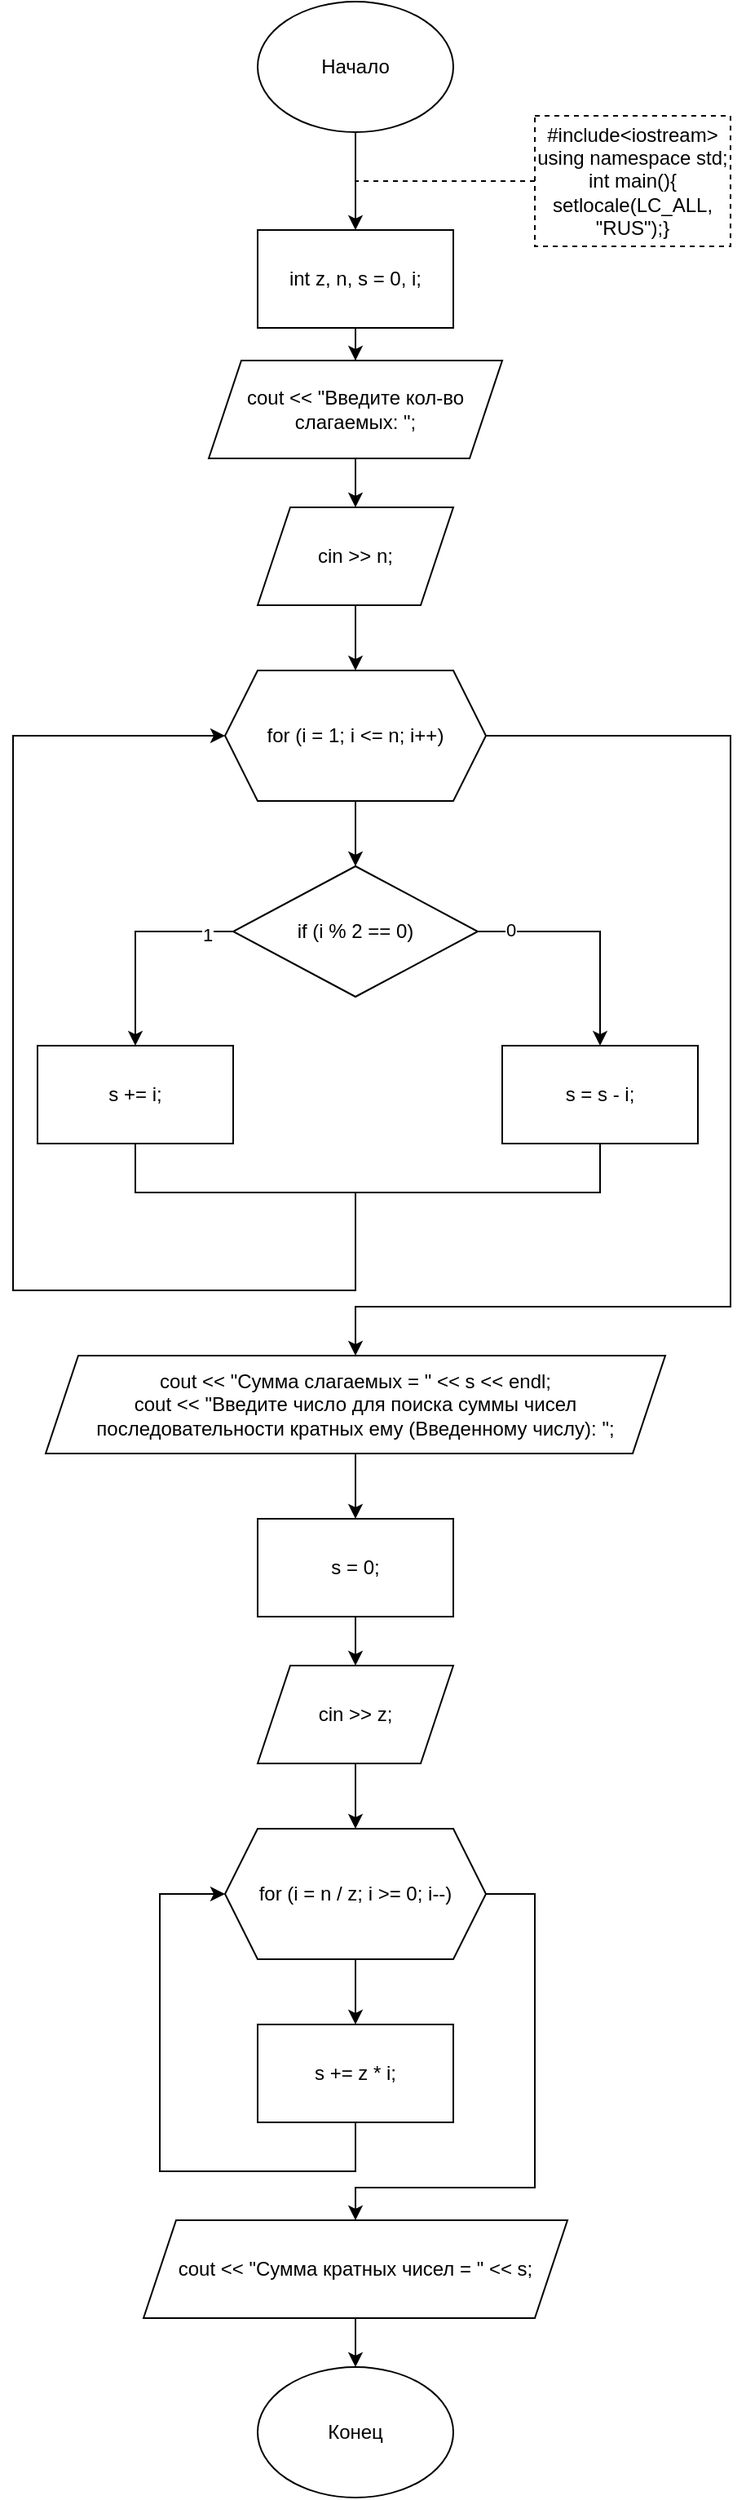 <mxfile version="15.7.3" type="device"><diagram id="5TKxIRuGHq3bc83nRnI4" name="Страница 1"><mxGraphModel dx="1102" dy="905" grid="1" gridSize="10" guides="1" tooltips="1" connect="1" arrows="1" fold="1" page="1" pageScale="1" pageWidth="1654" pageHeight="2336" math="0" shadow="0"><root><mxCell id="0"/><mxCell id="1" parent="0"/><mxCell id="t9EGhqPJYLo8Enr4UjoV-1" value="" style="edgeStyle=orthogonalEdgeStyle;rounded=0;orthogonalLoop=1;jettySize=auto;html=1;" edge="1" parent="1" source="t9EGhqPJYLo8Enr4UjoV-2" target="t9EGhqPJYLo8Enr4UjoV-4"><mxGeometry relative="1" as="geometry"/></mxCell><mxCell id="t9EGhqPJYLo8Enr4UjoV-2" value="Начало" style="ellipse;whiteSpace=wrap;html=1;" vertex="1" parent="1"><mxGeometry x="350" y="70" width="120" height="80" as="geometry"/></mxCell><mxCell id="t9EGhqPJYLo8Enr4UjoV-3" value="" style="edgeStyle=orthogonalEdgeStyle;rounded=0;orthogonalLoop=1;jettySize=auto;html=1;" edge="1" parent="1" source="t9EGhqPJYLo8Enr4UjoV-4" target="t9EGhqPJYLo8Enr4UjoV-8"><mxGeometry relative="1" as="geometry"/></mxCell><mxCell id="t9EGhqPJYLo8Enr4UjoV-4" value="&lt;span&gt;&#9;&lt;/span&gt;int z, n, s = 0, i;" style="rounded=0;whiteSpace=wrap;html=1;" vertex="1" parent="1"><mxGeometry x="350" y="210" width="120" height="60" as="geometry"/></mxCell><mxCell id="t9EGhqPJYLo8Enr4UjoV-5" value="&lt;div&gt;#include&amp;lt;iostream&amp;gt;&lt;/div&gt;&lt;div&gt;using namespace std;&lt;/div&gt;&lt;div&gt;int main(){&lt;/div&gt;&lt;span&gt;&#9;&lt;/span&gt;setlocale(LC_ALL, &quot;RUS&quot;);}" style="rounded=0;whiteSpace=wrap;html=1;dashed=1;" vertex="1" parent="1"><mxGeometry x="520" y="140" width="120" height="80" as="geometry"/></mxCell><mxCell id="t9EGhqPJYLo8Enr4UjoV-6" value="" style="endArrow=none;dashed=1;html=1;rounded=0;exitX=0;exitY=0.5;exitDx=0;exitDy=0;" edge="1" parent="1" source="t9EGhqPJYLo8Enr4UjoV-5"><mxGeometry width="50" height="50" relative="1" as="geometry"><mxPoint x="400" y="500" as="sourcePoint"/><mxPoint x="410" y="180" as="targetPoint"/></mxGeometry></mxCell><mxCell id="t9EGhqPJYLo8Enr4UjoV-26" value="" style="edgeStyle=orthogonalEdgeStyle;rounded=0;orthogonalLoop=1;jettySize=auto;html=1;" edge="1" parent="1" source="t9EGhqPJYLo8Enr4UjoV-8" target="t9EGhqPJYLo8Enr4UjoV-25"><mxGeometry relative="1" as="geometry"/></mxCell><mxCell id="t9EGhqPJYLo8Enr4UjoV-8" value="&lt;span&gt;&#9;&lt;/span&gt;cout &amp;lt;&amp;lt; &quot;Введите кол-во слагаемых: &quot;;" style="shape=parallelogram;perimeter=parallelogramPerimeter;whiteSpace=wrap;html=1;fixedSize=1;" vertex="1" parent="1"><mxGeometry x="320" y="290" width="180" height="60" as="geometry"/></mxCell><mxCell id="t9EGhqPJYLo8Enr4UjoV-24" value="Конец" style="ellipse;whiteSpace=wrap;html=1;" vertex="1" parent="1"><mxGeometry x="350" y="1520" width="120" height="80" as="geometry"/></mxCell><mxCell id="t9EGhqPJYLo8Enr4UjoV-32" value="" style="edgeStyle=orthogonalEdgeStyle;rounded=0;orthogonalLoop=1;jettySize=auto;html=1;" edge="1" parent="1" source="t9EGhqPJYLo8Enr4UjoV-25" target="t9EGhqPJYLo8Enr4UjoV-29"><mxGeometry relative="1" as="geometry"/></mxCell><mxCell id="t9EGhqPJYLo8Enr4UjoV-25" value="&lt;span&gt;&#9;&lt;/span&gt;cin &amp;gt;&amp;gt; n;" style="shape=parallelogram;perimeter=parallelogramPerimeter;whiteSpace=wrap;html=1;fixedSize=1;" vertex="1" parent="1"><mxGeometry x="350" y="380" width="120" height="60" as="geometry"/></mxCell><mxCell id="t9EGhqPJYLo8Enr4UjoV-27" value="" style="edgeStyle=orthogonalEdgeStyle;rounded=0;orthogonalLoop=1;jettySize=auto;html=1;" edge="1" parent="1" source="t9EGhqPJYLo8Enr4UjoV-29"><mxGeometry relative="1" as="geometry"><mxPoint x="410" y="600" as="targetPoint"/></mxGeometry></mxCell><mxCell id="t9EGhqPJYLo8Enr4UjoV-48" style="edgeStyle=orthogonalEdgeStyle;rounded=0;orthogonalLoop=1;jettySize=auto;html=1;entryX=0.5;entryY=0;entryDx=0;entryDy=0;" edge="1" parent="1" source="t9EGhqPJYLo8Enr4UjoV-29" target="t9EGhqPJYLo8Enr4UjoV-42"><mxGeometry relative="1" as="geometry"><mxPoint x="880" y="850" as="targetPoint"/><Array as="points"><mxPoint x="640" y="520"/><mxPoint x="640" y="870"/><mxPoint x="410" y="870"/></Array></mxGeometry></mxCell><mxCell id="t9EGhqPJYLo8Enr4UjoV-29" value="&lt;span&gt;&#9;&lt;/span&gt;for (i = 1; i &amp;lt;= n; i++)" style="shape=hexagon;perimeter=hexagonPerimeter2;whiteSpace=wrap;html=1;fixedSize=1;" vertex="1" parent="1"><mxGeometry x="330" y="480" width="160" height="80" as="geometry"/></mxCell><mxCell id="t9EGhqPJYLo8Enr4UjoV-36" value="" style="edgeStyle=orthogonalEdgeStyle;rounded=0;orthogonalLoop=1;jettySize=auto;html=1;exitX=0;exitY=0.5;exitDx=0;exitDy=0;" edge="1" parent="1" source="t9EGhqPJYLo8Enr4UjoV-34" target="t9EGhqPJYLo8Enr4UjoV-35"><mxGeometry relative="1" as="geometry"/></mxCell><mxCell id="t9EGhqPJYLo8Enr4UjoV-39" value="1" style="edgeLabel;html=1;align=center;verticalAlign=middle;resizable=0;points=[];" vertex="1" connectable="0" parent="t9EGhqPJYLo8Enr4UjoV-36"><mxGeometry x="-0.754" y="2" relative="1" as="geometry"><mxPoint as="offset"/></mxGeometry></mxCell><mxCell id="t9EGhqPJYLo8Enr4UjoV-38" value="" style="edgeStyle=orthogonalEdgeStyle;rounded=0;orthogonalLoop=1;jettySize=auto;html=1;" edge="1" parent="1" source="t9EGhqPJYLo8Enr4UjoV-34" target="t9EGhqPJYLo8Enr4UjoV-37"><mxGeometry relative="1" as="geometry"/></mxCell><mxCell id="t9EGhqPJYLo8Enr4UjoV-40" value="0" style="edgeLabel;html=1;align=center;verticalAlign=middle;resizable=0;points=[];" vertex="1" connectable="0" parent="t9EGhqPJYLo8Enr4UjoV-38"><mxGeometry x="-0.724" y="1" relative="1" as="geometry"><mxPoint as="offset"/></mxGeometry></mxCell><mxCell id="t9EGhqPJYLo8Enr4UjoV-34" value="&lt;span&gt;&#9;&#9;&lt;/span&gt;if (i % 2 == 0)" style="rhombus;whiteSpace=wrap;html=1;" vertex="1" parent="1"><mxGeometry x="335" y="600" width="150" height="80" as="geometry"/></mxCell><mxCell id="t9EGhqPJYLo8Enr4UjoV-35" value="&lt;span&gt;&#9;&#9;&#9;&lt;/span&gt;s += i;" style="whiteSpace=wrap;html=1;" vertex="1" parent="1"><mxGeometry x="215" y="710" width="120" height="60" as="geometry"/></mxCell><mxCell id="t9EGhqPJYLo8Enr4UjoV-37" value="&lt;span&gt;&#9;&#9;&#9;&lt;/span&gt;s = s - i;" style="whiteSpace=wrap;html=1;" vertex="1" parent="1"><mxGeometry x="500" y="710" width="120" height="60" as="geometry"/></mxCell><mxCell id="t9EGhqPJYLo8Enr4UjoV-41" value="" style="endArrow=none;html=1;rounded=0;exitX=0.5;exitY=1;exitDx=0;exitDy=0;entryX=0.5;entryY=1;entryDx=0;entryDy=0;" edge="1" parent="1" source="t9EGhqPJYLo8Enr4UjoV-35" target="t9EGhqPJYLo8Enr4UjoV-37"><mxGeometry width="50" height="50" relative="1" as="geometry"><mxPoint x="440" y="710" as="sourcePoint"/><mxPoint x="490" y="660" as="targetPoint"/><Array as="points"><mxPoint x="275" y="800"/><mxPoint x="560" y="800"/></Array></mxGeometry></mxCell><mxCell id="t9EGhqPJYLo8Enr4UjoV-45" value="" style="edgeStyle=orthogonalEdgeStyle;rounded=0;orthogonalLoop=1;jettySize=auto;html=1;" edge="1" parent="1" source="t9EGhqPJYLo8Enr4UjoV-42" target="t9EGhqPJYLo8Enr4UjoV-44"><mxGeometry relative="1" as="geometry"/></mxCell><mxCell id="t9EGhqPJYLo8Enr4UjoV-42" value="&lt;div&gt;cout &amp;lt;&amp;lt; &quot;Сумма слагаемых = &quot; &amp;lt;&amp;lt; s &amp;lt;&amp;lt; endl;&lt;/div&gt;&lt;div&gt;&lt;span&gt;&#9;&lt;/span&gt;cout &amp;lt;&amp;lt; &quot;Введите число для поиска суммы чисел последовательности кратных ему (Введенному числу): &quot;;&lt;/div&gt;" style="shape=parallelogram;perimeter=parallelogramPerimeter;whiteSpace=wrap;html=1;fixedSize=1;" vertex="1" parent="1"><mxGeometry x="220" y="900" width="380" height="60" as="geometry"/></mxCell><mxCell id="t9EGhqPJYLo8Enr4UjoV-43" value="" style="endArrow=classic;html=1;rounded=0;entryX=0;entryY=0.5;entryDx=0;entryDy=0;" edge="1" parent="1" target="t9EGhqPJYLo8Enr4UjoV-29"><mxGeometry width="50" height="50" relative="1" as="geometry"><mxPoint x="410" y="800" as="sourcePoint"/><mxPoint x="490" y="920" as="targetPoint"/><Array as="points"><mxPoint x="410" y="860"/><mxPoint x="200" y="860"/><mxPoint x="200" y="520"/></Array></mxGeometry></mxCell><mxCell id="t9EGhqPJYLo8Enr4UjoV-47" value="" style="edgeStyle=orthogonalEdgeStyle;rounded=0;orthogonalLoop=1;jettySize=auto;html=1;" edge="1" parent="1" source="t9EGhqPJYLo8Enr4UjoV-44" target="t9EGhqPJYLo8Enr4UjoV-46"><mxGeometry relative="1" as="geometry"/></mxCell><mxCell id="t9EGhqPJYLo8Enr4UjoV-44" value="&lt;span&gt;&#9;&lt;/span&gt;s = 0;" style="rounded=0;whiteSpace=wrap;html=1;" vertex="1" parent="1"><mxGeometry x="350" y="1000" width="120" height="60" as="geometry"/></mxCell><mxCell id="t9EGhqPJYLo8Enr4UjoV-54" value="" style="edgeStyle=orthogonalEdgeStyle;rounded=0;orthogonalLoop=1;jettySize=auto;html=1;" edge="1" parent="1" source="t9EGhqPJYLo8Enr4UjoV-46" target="t9EGhqPJYLo8Enr4UjoV-51"><mxGeometry relative="1" as="geometry"/></mxCell><mxCell id="t9EGhqPJYLo8Enr4UjoV-46" value="cin &gt;&gt; z;" style="shape=parallelogram;perimeter=parallelogramPerimeter;whiteSpace=wrap;html=1;fixedSize=1;rounded=0;" vertex="1" parent="1"><mxGeometry x="350" y="1090" width="120" height="60" as="geometry"/></mxCell><mxCell id="t9EGhqPJYLo8Enr4UjoV-49" value="" style="edgeStyle=orthogonalEdgeStyle;rounded=0;orthogonalLoop=1;jettySize=auto;html=1;" edge="1" parent="1" source="t9EGhqPJYLo8Enr4UjoV-51"><mxGeometry relative="1" as="geometry"><mxPoint x="410" y="1310" as="targetPoint"/></mxGeometry></mxCell><mxCell id="t9EGhqPJYLo8Enr4UjoV-50" style="edgeStyle=orthogonalEdgeStyle;rounded=0;orthogonalLoop=1;jettySize=auto;html=1;entryX=0.5;entryY=0;entryDx=0;entryDy=0;" edge="1" parent="1" source="t9EGhqPJYLo8Enr4UjoV-51"><mxGeometry relative="1" as="geometry"><Array as="points"><mxPoint x="520" y="1230"/><mxPoint x="520" y="1410"/><mxPoint x="410" y="1410"/></Array><mxPoint x="410" y="1430" as="targetPoint"/></mxGeometry></mxCell><mxCell id="t9EGhqPJYLo8Enr4UjoV-51" value="&lt;span&gt;&#9;&lt;/span&gt;for (i = n / z; i &amp;gt;= 0; i--)" style="shape=hexagon;perimeter=hexagonPerimeter2;whiteSpace=wrap;html=1;fixedSize=1;" vertex="1" parent="1"><mxGeometry x="330" y="1190" width="160" height="80" as="geometry"/></mxCell><mxCell id="t9EGhqPJYLo8Enr4UjoV-53" value="" style="endArrow=classic;html=1;rounded=0;exitX=0.5;exitY=1;exitDx=0;exitDy=0;entryX=0;entryY=0.5;entryDx=0;entryDy=0;" edge="1" parent="1" target="t9EGhqPJYLo8Enr4UjoV-51"><mxGeometry width="50" height="50" relative="1" as="geometry"><mxPoint x="410" y="1370" as="sourcePoint"/><mxPoint x="450" y="1310" as="targetPoint"/><Array as="points"><mxPoint x="410" y="1400"/><mxPoint x="290" y="1400"/><mxPoint x="290" y="1230"/></Array></mxGeometry></mxCell><mxCell id="t9EGhqPJYLo8Enr4UjoV-55" value="&lt;span&gt;&#9;&#9;&lt;/span&gt;s += z * i;" style="rounded=0;whiteSpace=wrap;html=1;" vertex="1" parent="1"><mxGeometry x="350" y="1310" width="120" height="60" as="geometry"/></mxCell><mxCell id="t9EGhqPJYLo8Enr4UjoV-57" value="" style="edgeStyle=orthogonalEdgeStyle;rounded=0;orthogonalLoop=1;jettySize=auto;html=1;" edge="1" parent="1" source="t9EGhqPJYLo8Enr4UjoV-56" target="t9EGhqPJYLo8Enr4UjoV-24"><mxGeometry relative="1" as="geometry"/></mxCell><mxCell id="t9EGhqPJYLo8Enr4UjoV-56" value="&lt;span&gt;&#9;&lt;/span&gt;cout &amp;lt;&amp;lt; &quot;Сумма кратных чисел = &quot; &amp;lt;&amp;lt; s;" style="shape=parallelogram;perimeter=parallelogramPerimeter;whiteSpace=wrap;html=1;fixedSize=1;" vertex="1" parent="1"><mxGeometry x="280" y="1430" width="260" height="60" as="geometry"/></mxCell></root></mxGraphModel></diagram></mxfile>